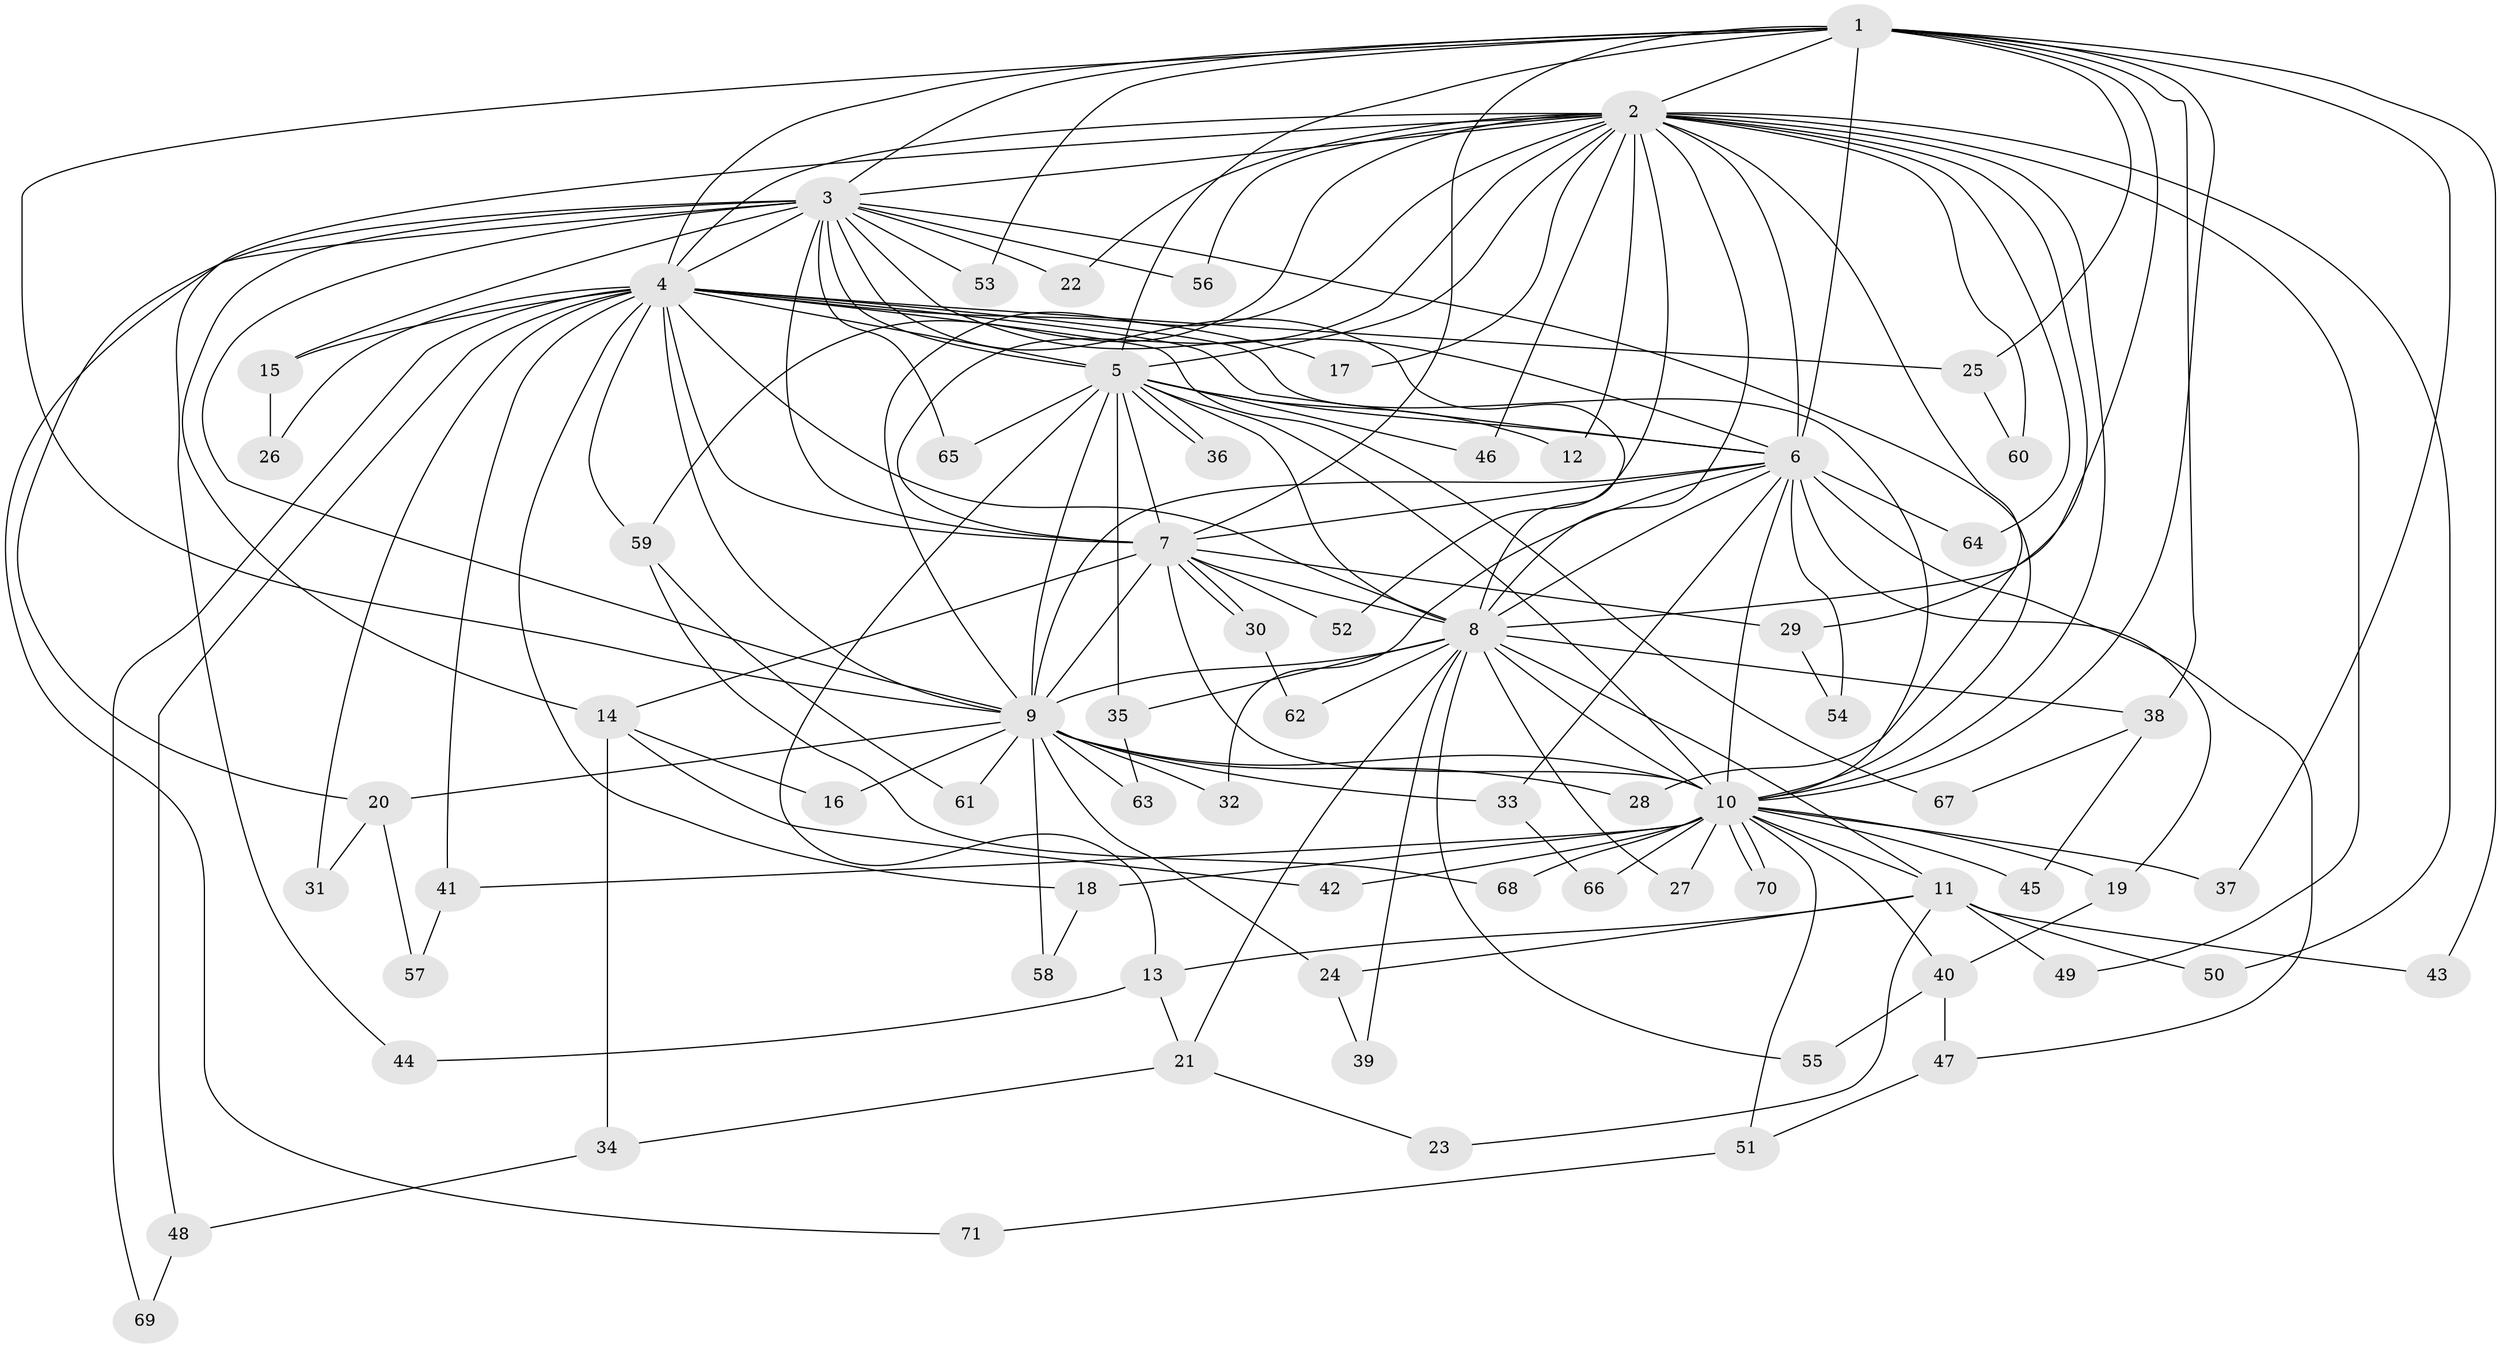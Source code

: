 // coarse degree distribution, {12: 0.13636363636363635, 15: 0.045454545454545456, 3: 0.22727272727272727, 5: 0.13636363636363635, 13: 0.045454545454545456, 4: 0.13636363636363635, 2: 0.09090909090909091, 10: 0.045454545454545456, 8: 0.045454545454545456, 1: 0.09090909090909091}
// Generated by graph-tools (version 1.1) at 2025/36/03/04/25 23:36:30]
// undirected, 71 vertices, 167 edges
graph export_dot {
  node [color=gray90,style=filled];
  1;
  2;
  3;
  4;
  5;
  6;
  7;
  8;
  9;
  10;
  11;
  12;
  13;
  14;
  15;
  16;
  17;
  18;
  19;
  20;
  21;
  22;
  23;
  24;
  25;
  26;
  27;
  28;
  29;
  30;
  31;
  32;
  33;
  34;
  35;
  36;
  37;
  38;
  39;
  40;
  41;
  42;
  43;
  44;
  45;
  46;
  47;
  48;
  49;
  50;
  51;
  52;
  53;
  54;
  55;
  56;
  57;
  58;
  59;
  60;
  61;
  62;
  63;
  64;
  65;
  66;
  67;
  68;
  69;
  70;
  71;
  1 -- 2;
  1 -- 3;
  1 -- 4;
  1 -- 5;
  1 -- 6;
  1 -- 7;
  1 -- 8;
  1 -- 9;
  1 -- 10;
  1 -- 25;
  1 -- 37;
  1 -- 38;
  1 -- 43;
  1 -- 53;
  2 -- 3;
  2 -- 4;
  2 -- 5;
  2 -- 6;
  2 -- 7;
  2 -- 8;
  2 -- 9;
  2 -- 10;
  2 -- 12;
  2 -- 17;
  2 -- 22;
  2 -- 28;
  2 -- 29;
  2 -- 44;
  2 -- 46;
  2 -- 49;
  2 -- 50;
  2 -- 52;
  2 -- 56;
  2 -- 59;
  2 -- 60;
  2 -- 64;
  3 -- 4;
  3 -- 5;
  3 -- 6;
  3 -- 7;
  3 -- 8;
  3 -- 9;
  3 -- 10;
  3 -- 14;
  3 -- 15;
  3 -- 20;
  3 -- 22;
  3 -- 53;
  3 -- 56;
  3 -- 65;
  3 -- 71;
  4 -- 5;
  4 -- 6;
  4 -- 7;
  4 -- 8;
  4 -- 9;
  4 -- 10;
  4 -- 15;
  4 -- 17;
  4 -- 18;
  4 -- 25;
  4 -- 26;
  4 -- 31;
  4 -- 41;
  4 -- 48;
  4 -- 59;
  4 -- 67;
  4 -- 69;
  5 -- 6;
  5 -- 7;
  5 -- 8;
  5 -- 9;
  5 -- 10;
  5 -- 12;
  5 -- 13;
  5 -- 35;
  5 -- 36;
  5 -- 36;
  5 -- 46;
  5 -- 65;
  6 -- 7;
  6 -- 8;
  6 -- 9;
  6 -- 10;
  6 -- 19;
  6 -- 32;
  6 -- 33;
  6 -- 47;
  6 -- 54;
  6 -- 64;
  7 -- 8;
  7 -- 9;
  7 -- 10;
  7 -- 14;
  7 -- 29;
  7 -- 30;
  7 -- 30;
  7 -- 52;
  8 -- 9;
  8 -- 10;
  8 -- 11;
  8 -- 21;
  8 -- 27;
  8 -- 35;
  8 -- 38;
  8 -- 39;
  8 -- 55;
  8 -- 62;
  9 -- 10;
  9 -- 16;
  9 -- 20;
  9 -- 24;
  9 -- 28;
  9 -- 32;
  9 -- 33;
  9 -- 58;
  9 -- 61;
  9 -- 63;
  10 -- 11;
  10 -- 18;
  10 -- 19;
  10 -- 27;
  10 -- 37;
  10 -- 40;
  10 -- 41;
  10 -- 42;
  10 -- 45;
  10 -- 51;
  10 -- 66;
  10 -- 68;
  10 -- 70;
  10 -- 70;
  11 -- 13;
  11 -- 23;
  11 -- 24;
  11 -- 43;
  11 -- 49;
  11 -- 50;
  13 -- 21;
  13 -- 44;
  14 -- 16;
  14 -- 34;
  14 -- 42;
  15 -- 26;
  18 -- 58;
  19 -- 40;
  20 -- 31;
  20 -- 57;
  21 -- 23;
  21 -- 34;
  24 -- 39;
  25 -- 60;
  29 -- 54;
  30 -- 62;
  33 -- 66;
  34 -- 48;
  35 -- 63;
  38 -- 45;
  38 -- 67;
  40 -- 47;
  40 -- 55;
  41 -- 57;
  47 -- 51;
  48 -- 69;
  51 -- 71;
  59 -- 61;
  59 -- 68;
}

